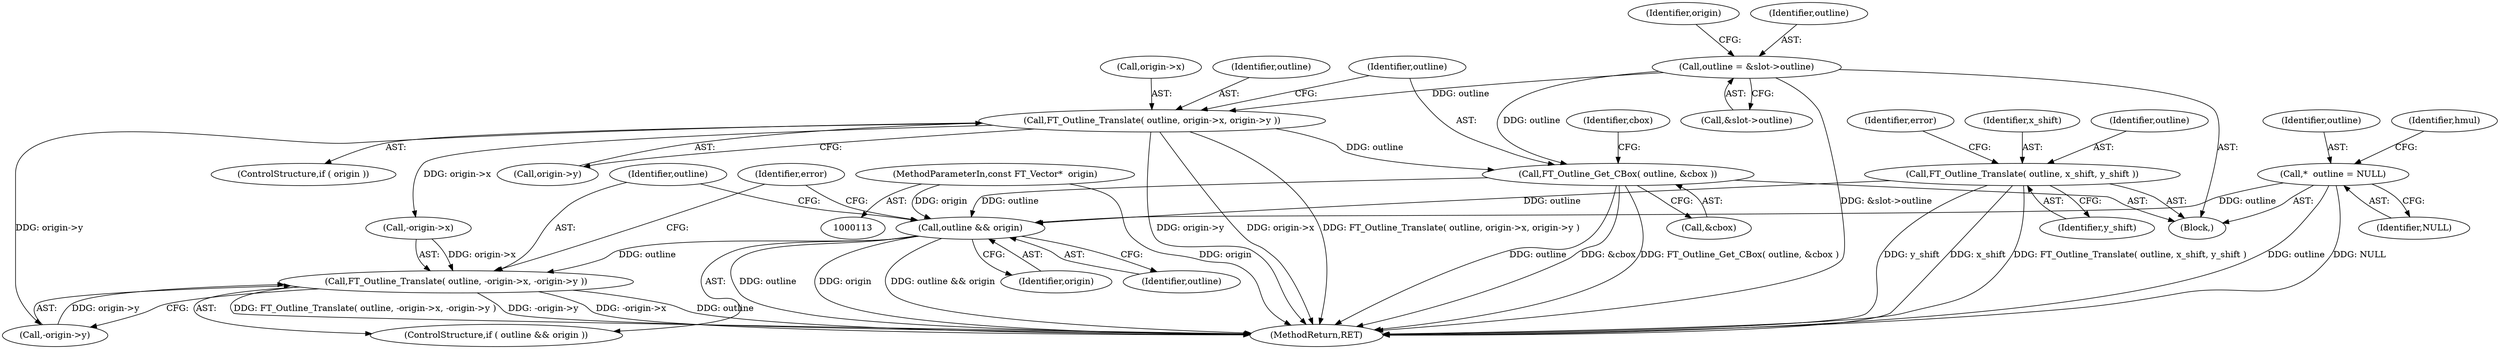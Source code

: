 digraph "0_savannah_79972af4f0485a11dcb19551356c45245749fc5b@pointer" {
"1000594" [label="(Call,outline && origin)"];
"1000185" [label="(Call,FT_Outline_Get_CBox( outline, &cbox ))"];
"1000177" [label="(Call,FT_Outline_Translate( outline, origin->x, origin->y ))"];
"1000169" [label="(Call,outline = &slot->outline)"];
"1000570" [label="(Call,FT_Outline_Translate( outline, x_shift, y_shift ))"];
"1000122" [label="(Call,*  outline = NULL)"];
"1000117" [label="(MethodParameterIn,const FT_Vector*  origin)"];
"1000597" [label="(Call,FT_Outline_Translate( outline, -origin->x, -origin->y ))"];
"1000598" [label="(Identifier,outline)"];
"1000135" [label="(Identifier,hmul)"];
"1000571" [label="(Identifier,outline)"];
"1000573" [label="(Identifier,y_shift)"];
"1000570" [label="(Call,FT_Outline_Translate( outline, x_shift, y_shift ))"];
"1000609" [label="(MethodReturn,RET)"];
"1000185" [label="(Call,FT_Outline_Get_CBox( outline, &cbox ))"];
"1000175" [label="(ControlStructure,if ( origin ))"];
"1000182" [label="(Call,origin->y)"];
"1000117" [label="(MethodParameterIn,const FT_Vector*  origin)"];
"1000119" [label="(Block,)"];
"1000603" [label="(Call,-origin->y)"];
"1000176" [label="(Identifier,origin)"];
"1000122" [label="(Call,*  outline = NULL)"];
"1000169" [label="(Call,outline = &slot->outline)"];
"1000179" [label="(Call,origin->x)"];
"1000599" [label="(Call,-origin->x)"];
"1000593" [label="(ControlStructure,if ( outline && origin ))"];
"1000171" [label="(Call,&slot->outline)"];
"1000170" [label="(Identifier,outline)"];
"1000187" [label="(Call,&cbox)"];
"1000575" [label="(Identifier,error)"];
"1000178" [label="(Identifier,outline)"];
"1000595" [label="(Identifier,outline)"];
"1000186" [label="(Identifier,outline)"];
"1000594" [label="(Call,outline && origin)"];
"1000177" [label="(Call,FT_Outline_Translate( outline, origin->x, origin->y ))"];
"1000596" [label="(Identifier,origin)"];
"1000608" [label="(Identifier,error)"];
"1000572" [label="(Identifier,x_shift)"];
"1000597" [label="(Call,FT_Outline_Translate( outline, -origin->x, -origin->y ))"];
"1000123" [label="(Identifier,outline)"];
"1000191" [label="(Identifier,cbox)"];
"1000124" [label="(Identifier,NULL)"];
"1000594" -> "1000593"  [label="AST: "];
"1000594" -> "1000595"  [label="CFG: "];
"1000594" -> "1000596"  [label="CFG: "];
"1000595" -> "1000594"  [label="AST: "];
"1000596" -> "1000594"  [label="AST: "];
"1000598" -> "1000594"  [label="CFG: "];
"1000608" -> "1000594"  [label="CFG: "];
"1000594" -> "1000609"  [label="DDG: outline"];
"1000594" -> "1000609"  [label="DDG: origin"];
"1000594" -> "1000609"  [label="DDG: outline && origin"];
"1000185" -> "1000594"  [label="DDG: outline"];
"1000570" -> "1000594"  [label="DDG: outline"];
"1000122" -> "1000594"  [label="DDG: outline"];
"1000117" -> "1000594"  [label="DDG: origin"];
"1000594" -> "1000597"  [label="DDG: outline"];
"1000185" -> "1000119"  [label="AST: "];
"1000185" -> "1000187"  [label="CFG: "];
"1000186" -> "1000185"  [label="AST: "];
"1000187" -> "1000185"  [label="AST: "];
"1000191" -> "1000185"  [label="CFG: "];
"1000185" -> "1000609"  [label="DDG: outline"];
"1000185" -> "1000609"  [label="DDG: &cbox"];
"1000185" -> "1000609"  [label="DDG: FT_Outline_Get_CBox( outline, &cbox )"];
"1000177" -> "1000185"  [label="DDG: outline"];
"1000169" -> "1000185"  [label="DDG: outline"];
"1000177" -> "1000175"  [label="AST: "];
"1000177" -> "1000182"  [label="CFG: "];
"1000178" -> "1000177"  [label="AST: "];
"1000179" -> "1000177"  [label="AST: "];
"1000182" -> "1000177"  [label="AST: "];
"1000186" -> "1000177"  [label="CFG: "];
"1000177" -> "1000609"  [label="DDG: origin->y"];
"1000177" -> "1000609"  [label="DDG: origin->x"];
"1000177" -> "1000609"  [label="DDG: FT_Outline_Translate( outline, origin->x, origin->y )"];
"1000169" -> "1000177"  [label="DDG: outline"];
"1000177" -> "1000599"  [label="DDG: origin->x"];
"1000177" -> "1000603"  [label="DDG: origin->y"];
"1000169" -> "1000119"  [label="AST: "];
"1000169" -> "1000171"  [label="CFG: "];
"1000170" -> "1000169"  [label="AST: "];
"1000171" -> "1000169"  [label="AST: "];
"1000176" -> "1000169"  [label="CFG: "];
"1000169" -> "1000609"  [label="DDG: &slot->outline"];
"1000570" -> "1000119"  [label="AST: "];
"1000570" -> "1000573"  [label="CFG: "];
"1000571" -> "1000570"  [label="AST: "];
"1000572" -> "1000570"  [label="AST: "];
"1000573" -> "1000570"  [label="AST: "];
"1000575" -> "1000570"  [label="CFG: "];
"1000570" -> "1000609"  [label="DDG: x_shift"];
"1000570" -> "1000609"  [label="DDG: FT_Outline_Translate( outline, x_shift, y_shift )"];
"1000570" -> "1000609"  [label="DDG: y_shift"];
"1000122" -> "1000119"  [label="AST: "];
"1000122" -> "1000124"  [label="CFG: "];
"1000123" -> "1000122"  [label="AST: "];
"1000124" -> "1000122"  [label="AST: "];
"1000135" -> "1000122"  [label="CFG: "];
"1000122" -> "1000609"  [label="DDG: outline"];
"1000122" -> "1000609"  [label="DDG: NULL"];
"1000117" -> "1000113"  [label="AST: "];
"1000117" -> "1000609"  [label="DDG: origin"];
"1000597" -> "1000593"  [label="AST: "];
"1000597" -> "1000603"  [label="CFG: "];
"1000598" -> "1000597"  [label="AST: "];
"1000599" -> "1000597"  [label="AST: "];
"1000603" -> "1000597"  [label="AST: "];
"1000608" -> "1000597"  [label="CFG: "];
"1000597" -> "1000609"  [label="DDG: -origin->x"];
"1000597" -> "1000609"  [label="DDG: outline"];
"1000597" -> "1000609"  [label="DDG: FT_Outline_Translate( outline, -origin->x, -origin->y )"];
"1000597" -> "1000609"  [label="DDG: -origin->y"];
"1000599" -> "1000597"  [label="DDG: origin->x"];
"1000603" -> "1000597"  [label="DDG: origin->y"];
}
